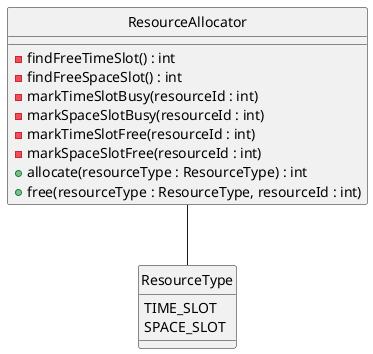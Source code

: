 @startuml
skinparam style strictuml

class ResourceAllocator {
    -findFreeTimeSlot() : int
    -findFreeSpaceSlot() : int
    -markTimeSlotBusy(resourceId : int)
    -markSpaceSlotBusy(resourceId : int)
    -markTimeSlotFree(resourceId : int)
    -markSpaceSlotFree(resourceId : int)
    +allocate(resourceType : ResourceType) : int
    +free(resourceType : ResourceType, resourceId : int)
}

enum ResourceType {
    TIME_SLOT
    SPACE_SLOT
}

ResourceAllocator -- ResourceType
@enduml
